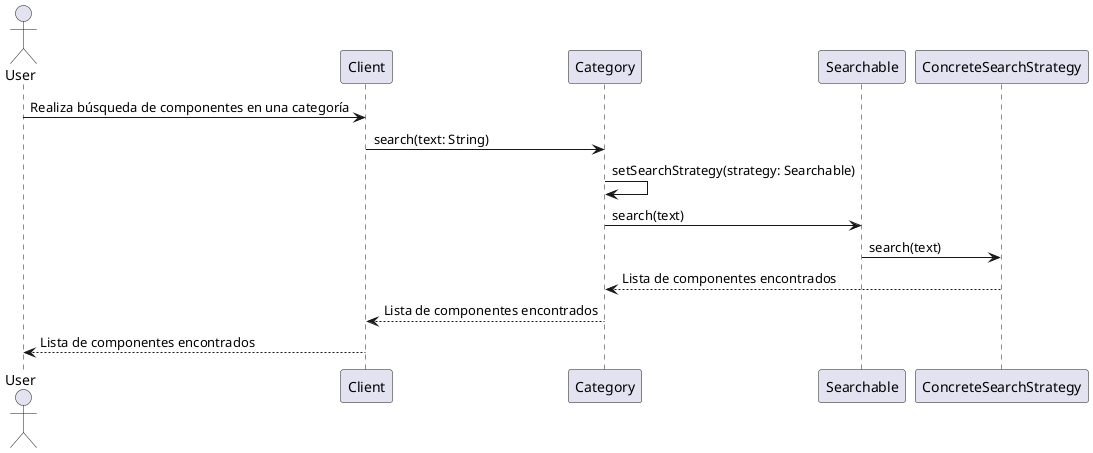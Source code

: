 @startuml
actor User
participant Client
participant Category
participant Searchable
participant ConcreteSearchStrategy

User -> Client: Realiza búsqueda de componentes en una categoría
Client -> Category: search(text: String)
Category -> Category: setSearchStrategy(strategy: Searchable)
Category -> Searchable: search(text)
Searchable -> ConcreteSearchStrategy: search(text)
ConcreteSearchStrategy --> Category: Lista de componentes encontrados
Category --> Client: Lista de componentes encontrados
Client --> User: Lista de componentes encontrados
@enduml

